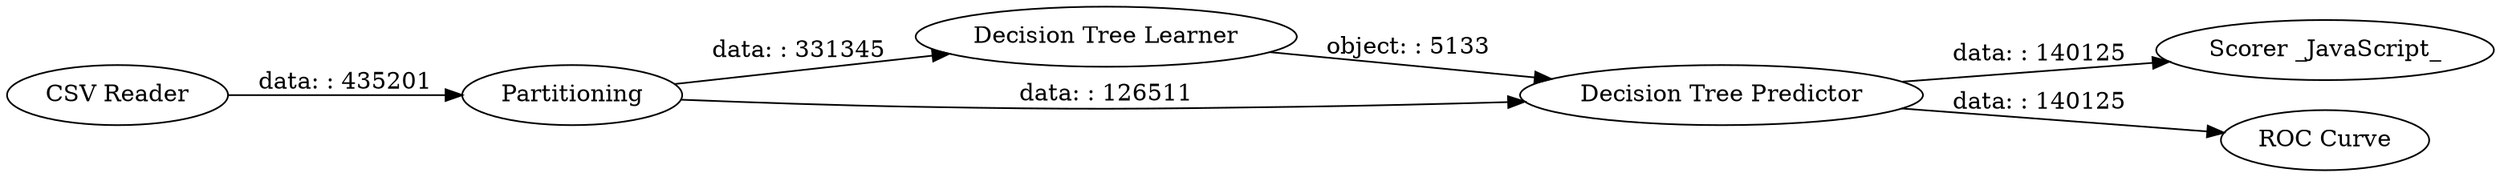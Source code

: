 digraph {
	"-4751588306018485632_6" [label="CSV Reader"]
	"-4751588306018485632_2" [label="Decision Tree Learner"]
	"-4751588306018485632_4" [label="Scorer _JavaScript_"]
	"-4751588306018485632_3" [label="Decision Tree Predictor"]
	"-4751588306018485632_1" [label=Partitioning]
	"-4751588306018485632_5" [label="ROC Curve"]
	"-4751588306018485632_3" -> "-4751588306018485632_4" [label="data: : 140125"]
	"-4751588306018485632_2" -> "-4751588306018485632_3" [label="object: : 5133"]
	"-4751588306018485632_1" -> "-4751588306018485632_2" [label="data: : 331345"]
	"-4751588306018485632_1" -> "-4751588306018485632_3" [label="data: : 126511"]
	"-4751588306018485632_6" -> "-4751588306018485632_1" [label="data: : 435201"]
	"-4751588306018485632_3" -> "-4751588306018485632_5" [label="data: : 140125"]
	rankdir=LR
}
